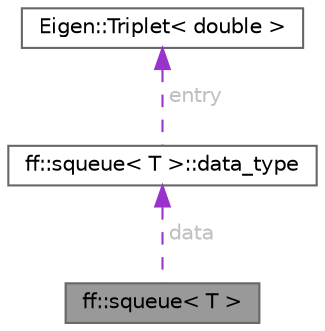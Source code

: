 digraph "ff::squeue&lt; T &gt;"
{
 // LATEX_PDF_SIZE
  bgcolor="transparent";
  edge [fontname=Helvetica,fontsize=10,labelfontname=Helvetica,labelfontsize=10];
  node [fontname=Helvetica,fontsize=10,shape=box,height=0.2,width=0.4];
  Node1 [id="Node000001",label="ff::squeue\< T \>",height=0.2,width=0.4,color="gray40", fillcolor="grey60", style="filled", fontcolor="black",tooltip="Unbound sequential FIFO queue"];
  Node2 -> Node1 [id="edge3_Node000001_Node000002",dir="back",color="darkorchid3",style="dashed",tooltip=" ",label=" data",fontcolor="grey" ];
  Node2 [id="Node000002",label="ff::squeue\< T \>::data_type",height=0.2,width=0.4,color="gray40", fillcolor="white", style="filled",URL="$structff_1_1squeue_1_1data__type.html",tooltip=" "];
  Node3 -> Node2 [id="edge4_Node000002_Node000003",dir="back",color="darkorchid3",style="dashed",tooltip=" ",label=" entry",fontcolor="grey" ];
  Node3 [id="Node000003",label="Eigen::Triplet\< double \>",height=0.2,width=0.4,color="gray40", fillcolor="white", style="filled",URL="$class_eigen_1_1_triplet.html",tooltip=" "];
}
